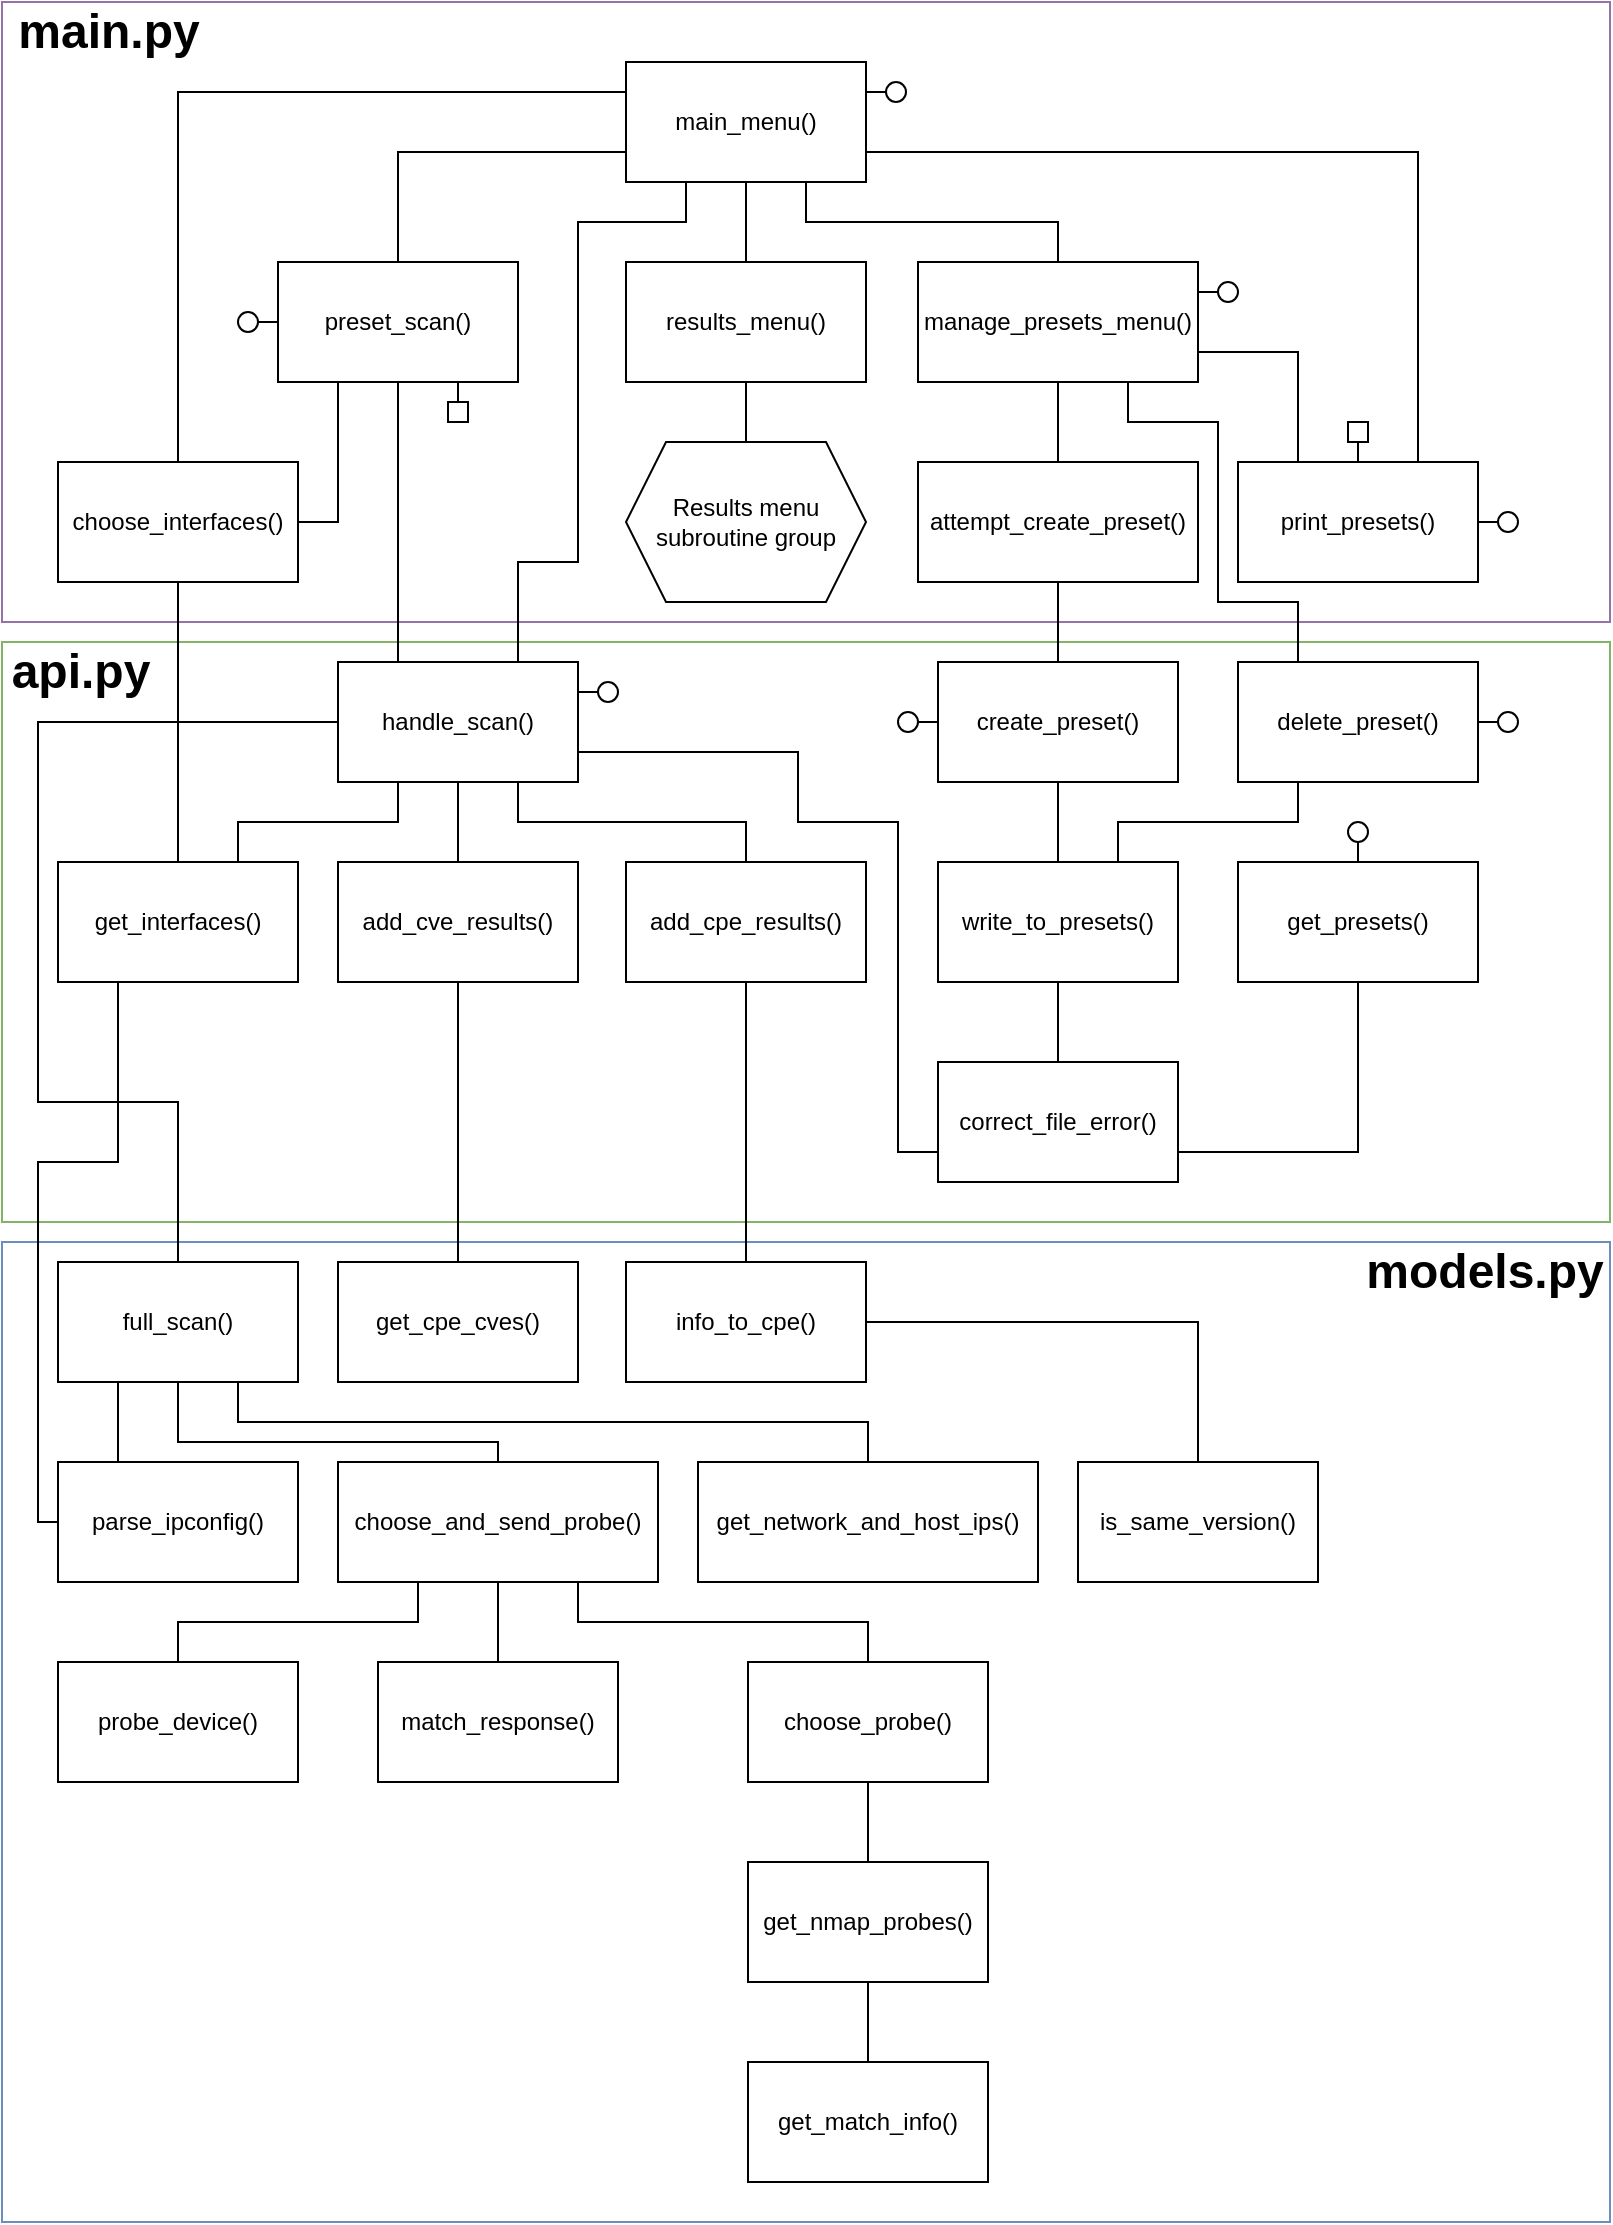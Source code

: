 <mxfile version="23.0.2" type="github">
  <diagram id="prtHgNgQTEPvFCAcTncT" name="Page-1">
    <mxGraphModel dx="954" dy="484" grid="1" gridSize="10" guides="1" tooltips="1" connect="1" arrows="1" fold="1" page="1" pageScale="1" pageWidth="827" pageHeight="1169" background="none" math="0" shadow="0">
      <root>
        <mxCell id="0" />
        <mxCell id="1" parent="0" />
        <mxCell id="BNHHhz5GZTbi07ixVVYn-26" value="" style="rounded=0;whiteSpace=wrap;html=1;fillColor=none;strokeColor=#6c8ebf;" parent="1" vertex="1">
          <mxGeometry x="12" y="630" width="804" height="490" as="geometry" />
        </mxCell>
        <mxCell id="flsEj916UsUJstXm0F3e-42" value="" style="rounded=0;whiteSpace=wrap;html=1;fillColor=none;strokeColor=#82b366;" parent="1" vertex="1">
          <mxGeometry x="12" y="330" width="804" height="290" as="geometry" />
        </mxCell>
        <mxCell id="fg8mFgqlS8MZBrGLz2TC-24" value="" style="rounded=0;whiteSpace=wrap;html=1;fillColor=none;strokeColor=#9673a6;" parent="1" vertex="1">
          <mxGeometry x="12" y="10" width="804" height="310" as="geometry" />
        </mxCell>
        <mxCell id="fg8mFgqlS8MZBrGLz2TC-1" value="main_menu()" style="rounded=0;whiteSpace=wrap;html=1;" parent="1" vertex="1">
          <mxGeometry x="324" y="40" width="120" height="60" as="geometry" />
        </mxCell>
        <mxCell id="fg8mFgqlS8MZBrGLz2TC-2" value="preset_scan()" style="rounded=0;whiteSpace=wrap;html=1;" parent="1" vertex="1">
          <mxGeometry x="150" y="140" width="120" height="60" as="geometry" />
        </mxCell>
        <mxCell id="fg8mFgqlS8MZBrGLz2TC-3" value="results_menu()" style="rounded=0;whiteSpace=wrap;html=1;" parent="1" vertex="1">
          <mxGeometry x="324" y="140" width="120" height="60" as="geometry" />
        </mxCell>
        <mxCell id="fg8mFgqlS8MZBrGLz2TC-4" value="choose_interfaces()" style="rounded=0;whiteSpace=wrap;html=1;" parent="1" vertex="1">
          <mxGeometry x="40" y="240" width="120" height="60" as="geometry" />
        </mxCell>
        <mxCell id="fg8mFgqlS8MZBrGLz2TC-5" value="Results menu subroutine group" style="shape=hexagon;perimeter=hexagonPerimeter2;whiteSpace=wrap;html=1;fixedSize=1;" parent="1" vertex="1">
          <mxGeometry x="324" y="230" width="120" height="80" as="geometry" />
        </mxCell>
        <mxCell id="fg8mFgqlS8MZBrGLz2TC-6" value="" style="endArrow=none;html=1;rounded=0;entryX=0.5;entryY=1;entryDx=0;entryDy=0;exitX=0.5;exitY=0;exitDx=0;exitDy=0;" parent="1" source="fg8mFgqlS8MZBrGLz2TC-5" target="fg8mFgqlS8MZBrGLz2TC-3" edge="1">
          <mxGeometry width="50" height="50" relative="1" as="geometry">
            <mxPoint x="390" y="220" as="sourcePoint" />
            <mxPoint x="440" y="170" as="targetPoint" />
          </mxGeometry>
        </mxCell>
        <mxCell id="fg8mFgqlS8MZBrGLz2TC-8" value="" style="endArrow=none;html=1;rounded=0;exitX=0.5;exitY=0;exitDx=0;exitDy=0;entryX=0;entryY=0.75;entryDx=0;entryDy=0;" parent="1" source="fg8mFgqlS8MZBrGLz2TC-2" target="fg8mFgqlS8MZBrGLz2TC-1" edge="1">
          <mxGeometry width="50" height="50" relative="1" as="geometry">
            <mxPoint x="390" y="220" as="sourcePoint" />
            <mxPoint x="380" y="130" as="targetPoint" />
            <Array as="points">
              <mxPoint x="210" y="120" />
              <mxPoint x="210" y="85" />
            </Array>
          </mxGeometry>
        </mxCell>
        <mxCell id="fg8mFgqlS8MZBrGLz2TC-9" value="" style="endArrow=none;html=1;rounded=0;entryX=0.25;entryY=1;entryDx=0;entryDy=0;exitX=1;exitY=0.5;exitDx=0;exitDy=0;" parent="1" source="fg8mFgqlS8MZBrGLz2TC-4" target="fg8mFgqlS8MZBrGLz2TC-2" edge="1">
          <mxGeometry width="50" height="50" relative="1" as="geometry">
            <mxPoint x="320" y="320" as="sourcePoint" />
            <mxPoint x="370" y="270" as="targetPoint" />
            <Array as="points">
              <mxPoint x="180" y="270" />
            </Array>
          </mxGeometry>
        </mxCell>
        <mxCell id="fg8mFgqlS8MZBrGLz2TC-10" value="" style="endArrow=none;html=1;rounded=0;entryX=0;entryY=0.25;entryDx=0;entryDy=0;exitX=0.5;exitY=0;exitDx=0;exitDy=0;" parent="1" source="fg8mFgqlS8MZBrGLz2TC-4" target="fg8mFgqlS8MZBrGLz2TC-1" edge="1">
          <mxGeometry width="50" height="50" relative="1" as="geometry">
            <mxPoint x="320" y="320" as="sourcePoint" />
            <mxPoint x="370" y="270" as="targetPoint" />
            <Array as="points">
              <mxPoint x="100" y="55" />
            </Array>
          </mxGeometry>
        </mxCell>
        <mxCell id="fg8mFgqlS8MZBrGLz2TC-11" value="print_presets()" style="rounded=0;whiteSpace=wrap;html=1;" parent="1" vertex="1">
          <mxGeometry x="630" y="240" width="120" height="60" as="geometry" />
        </mxCell>
        <mxCell id="fg8mFgqlS8MZBrGLz2TC-12" value="" style="endArrow=none;html=1;rounded=0;entryX=1;entryY=0.75;entryDx=0;entryDy=0;exitX=0.75;exitY=0;exitDx=0;exitDy=0;" parent="1" source="fg8mFgqlS8MZBrGLz2TC-11" target="fg8mFgqlS8MZBrGLz2TC-1" edge="1">
          <mxGeometry width="50" height="50" relative="1" as="geometry">
            <mxPoint x="360" y="280" as="sourcePoint" />
            <mxPoint x="410" y="230" as="targetPoint" />
            <Array as="points">
              <mxPoint x="720" y="85" />
            </Array>
          </mxGeometry>
        </mxCell>
        <mxCell id="fg8mFgqlS8MZBrGLz2TC-13" value="manage_presets_menu()" style="rounded=0;whiteSpace=wrap;html=1;" parent="1" vertex="1">
          <mxGeometry x="470" y="140" width="140" height="60" as="geometry" />
        </mxCell>
        <mxCell id="fg8mFgqlS8MZBrGLz2TC-14" value="" style="endArrow=none;html=1;rounded=0;entryX=0.5;entryY=1;entryDx=0;entryDy=0;exitX=0.5;exitY=0;exitDx=0;exitDy=0;" parent="1" source="fg8mFgqlS8MZBrGLz2TC-3" target="fg8mFgqlS8MZBrGLz2TC-1" edge="1">
          <mxGeometry width="50" height="50" relative="1" as="geometry">
            <mxPoint x="360" y="280" as="sourcePoint" />
            <mxPoint x="410" y="230" as="targetPoint" />
          </mxGeometry>
        </mxCell>
        <mxCell id="fg8mFgqlS8MZBrGLz2TC-16" value="" style="endArrow=none;html=1;rounded=0;entryX=0.75;entryY=1;entryDx=0;entryDy=0;exitX=0.5;exitY=0;exitDx=0;exitDy=0;" parent="1" source="fg8mFgqlS8MZBrGLz2TC-13" target="fg8mFgqlS8MZBrGLz2TC-1" edge="1">
          <mxGeometry width="50" height="50" relative="1" as="geometry">
            <mxPoint x="350" y="240" as="sourcePoint" />
            <mxPoint x="400" y="190" as="targetPoint" />
            <Array as="points">
              <mxPoint x="540" y="120" />
              <mxPoint x="414" y="120" />
            </Array>
          </mxGeometry>
        </mxCell>
        <mxCell id="fg8mFgqlS8MZBrGLz2TC-21" value="attempt_create_preset()" style="rounded=0;whiteSpace=wrap;html=1;" parent="1" vertex="1">
          <mxGeometry x="470" y="240" width="140" height="60" as="geometry" />
        </mxCell>
        <mxCell id="fg8mFgqlS8MZBrGLz2TC-22" value="" style="endArrow=none;html=1;rounded=0;entryX=1;entryY=0.75;entryDx=0;entryDy=0;exitX=0.25;exitY=0;exitDx=0;exitDy=0;" parent="1" source="fg8mFgqlS8MZBrGLz2TC-11" target="fg8mFgqlS8MZBrGLz2TC-13" edge="1">
          <mxGeometry width="50" height="50" relative="1" as="geometry">
            <mxPoint x="360" y="280" as="sourcePoint" />
            <mxPoint x="410" y="230" as="targetPoint" />
            <Array as="points">
              <mxPoint x="660" y="185" />
            </Array>
          </mxGeometry>
        </mxCell>
        <mxCell id="fg8mFgqlS8MZBrGLz2TC-23" value="" style="endArrow=none;html=1;rounded=0;entryX=0.5;entryY=1;entryDx=0;entryDy=0;exitX=0.5;exitY=0;exitDx=0;exitDy=0;" parent="1" source="fg8mFgqlS8MZBrGLz2TC-21" target="fg8mFgqlS8MZBrGLz2TC-13" edge="1">
          <mxGeometry width="50" height="50" relative="1" as="geometry">
            <mxPoint x="360" y="280" as="sourcePoint" />
            <mxPoint x="410" y="230" as="targetPoint" />
          </mxGeometry>
        </mxCell>
        <mxCell id="fg8mFgqlS8MZBrGLz2TC-25" value="main.py" style="text;strokeColor=none;fillColor=none;html=1;fontSize=24;fontStyle=1;verticalAlign=middle;align=center;" parent="1" vertex="1">
          <mxGeometry x="12" y="10" width="106" height="30" as="geometry" />
        </mxCell>
        <mxCell id="fg8mFgqlS8MZBrGLz2TC-26" value="get_interfaces()" style="rounded=0;whiteSpace=wrap;html=1;" parent="1" vertex="1">
          <mxGeometry x="40" y="440" width="120" height="60" as="geometry" />
        </mxCell>
        <mxCell id="fg8mFgqlS8MZBrGLz2TC-28" value="handle_scan()" style="rounded=0;whiteSpace=wrap;html=1;" parent="1" vertex="1">
          <mxGeometry x="180" y="340" width="120" height="60" as="geometry" />
        </mxCell>
        <mxCell id="fg8mFgqlS8MZBrGLz2TC-29" value="" style="endArrow=none;html=1;rounded=0;entryX=0.5;entryY=1;entryDx=0;entryDy=0;exitX=0.25;exitY=0;exitDx=0;exitDy=0;" parent="1" source="fg8mFgqlS8MZBrGLz2TC-28" target="fg8mFgqlS8MZBrGLz2TC-2" edge="1">
          <mxGeometry width="50" height="50" relative="1" as="geometry">
            <mxPoint x="390" y="280" as="sourcePoint" />
            <mxPoint x="440" y="230" as="targetPoint" />
          </mxGeometry>
        </mxCell>
        <mxCell id="fg8mFgqlS8MZBrGLz2TC-31" value="" style="endArrow=none;html=1;rounded=0;exitX=0.75;exitY=0;exitDx=0;exitDy=0;entryX=0.25;entryY=1;entryDx=0;entryDy=0;" parent="1" source="fg8mFgqlS8MZBrGLz2TC-26" target="fg8mFgqlS8MZBrGLz2TC-28" edge="1">
          <mxGeometry width="50" height="50" relative="1" as="geometry">
            <mxPoint x="100" y="420" as="sourcePoint" />
            <mxPoint x="150" y="370" as="targetPoint" />
            <Array as="points">
              <mxPoint x="130" y="420" />
              <mxPoint x="210" y="420" />
            </Array>
          </mxGeometry>
        </mxCell>
        <mxCell id="fg8mFgqlS8MZBrGLz2TC-32" value="" style="endArrow=none;html=1;rounded=0;entryX=0.5;entryY=1;entryDx=0;entryDy=0;exitX=0.5;exitY=0;exitDx=0;exitDy=0;" parent="1" source="fg8mFgqlS8MZBrGLz2TC-26" target="fg8mFgqlS8MZBrGLz2TC-4" edge="1">
          <mxGeometry width="50" height="50" relative="1" as="geometry">
            <mxPoint x="140" y="390" as="sourcePoint" />
            <mxPoint x="190" y="340" as="targetPoint" />
          </mxGeometry>
        </mxCell>
        <mxCell id="fg8mFgqlS8MZBrGLz2TC-34" value="create_preset()" style="rounded=0;whiteSpace=wrap;html=1;" parent="1" vertex="1">
          <mxGeometry x="480" y="340" width="120" height="60" as="geometry" />
        </mxCell>
        <mxCell id="fg8mFgqlS8MZBrGLz2TC-35" value="" style="endArrow=none;html=1;rounded=0;entryX=0.5;entryY=1;entryDx=0;entryDy=0;exitX=0.5;exitY=0;exitDx=0;exitDy=0;" parent="1" source="fg8mFgqlS8MZBrGLz2TC-34" target="fg8mFgqlS8MZBrGLz2TC-21" edge="1">
          <mxGeometry width="50" height="50" relative="1" as="geometry">
            <mxPoint x="390" y="390" as="sourcePoint" />
            <mxPoint x="440" y="340" as="targetPoint" />
          </mxGeometry>
        </mxCell>
        <mxCell id="fg8mFgqlS8MZBrGLz2TC-37" value="delete_preset()" style="rounded=0;whiteSpace=wrap;html=1;" parent="1" vertex="1">
          <mxGeometry x="630" y="340" width="120" height="60" as="geometry" />
        </mxCell>
        <mxCell id="fg8mFgqlS8MZBrGLz2TC-39" value="get_presets()" style="rounded=0;whiteSpace=wrap;html=1;" parent="1" vertex="1">
          <mxGeometry x="630" y="440" width="120" height="60" as="geometry" />
        </mxCell>
        <mxCell id="flsEj916UsUJstXm0F3e-14" value="" style="ellipse;whiteSpace=wrap;html=1;aspect=fixed;" parent="1" vertex="1">
          <mxGeometry x="760" y="365" width="10" height="10" as="geometry" />
        </mxCell>
        <mxCell id="flsEj916UsUJstXm0F3e-15" value="" style="endArrow=none;html=1;rounded=0;entryX=1;entryY=0.5;entryDx=0;entryDy=0;exitX=0;exitY=0.5;exitDx=0;exitDy=0;" parent="1" source="flsEj916UsUJstXm0F3e-14" target="fg8mFgqlS8MZBrGLz2TC-37" edge="1">
          <mxGeometry width="50" height="50" relative="1" as="geometry">
            <mxPoint x="730" y="420" as="sourcePoint" />
            <mxPoint x="750" y="370" as="targetPoint" />
          </mxGeometry>
        </mxCell>
        <mxCell id="flsEj916UsUJstXm0F3e-18" value="" style="ellipse;whiteSpace=wrap;html=1;aspect=fixed;" parent="1" vertex="1">
          <mxGeometry x="620" y="150" width="10" height="10" as="geometry" />
        </mxCell>
        <mxCell id="flsEj916UsUJstXm0F3e-19" value="" style="endArrow=none;html=1;rounded=0;entryX=1;entryY=0.25;entryDx=0;entryDy=0;exitX=0;exitY=0.5;exitDx=0;exitDy=0;" parent="1" source="flsEj916UsUJstXm0F3e-18" target="fg8mFgqlS8MZBrGLz2TC-13" edge="1">
          <mxGeometry width="50" height="50" relative="1" as="geometry">
            <mxPoint x="590" y="215" as="sourcePoint" />
            <mxPoint x="610" y="165" as="targetPoint" />
          </mxGeometry>
        </mxCell>
        <mxCell id="flsEj916UsUJstXm0F3e-20" value="" style="ellipse;whiteSpace=wrap;html=1;aspect=fixed;" parent="1" vertex="1">
          <mxGeometry x="454" y="50" width="10" height="10" as="geometry" />
        </mxCell>
        <mxCell id="flsEj916UsUJstXm0F3e-21" value="" style="endArrow=none;html=1;rounded=0;entryX=1;entryY=0.25;entryDx=0;entryDy=0;exitX=0;exitY=0.5;exitDx=0;exitDy=0;" parent="1" source="flsEj916UsUJstXm0F3e-20" target="fg8mFgqlS8MZBrGLz2TC-1" edge="1">
          <mxGeometry width="50" height="50" relative="1" as="geometry">
            <mxPoint x="424" y="105" as="sourcePoint" />
            <mxPoint x="444" y="55" as="targetPoint" />
          </mxGeometry>
        </mxCell>
        <mxCell id="flsEj916UsUJstXm0F3e-22" value="add_cve_results()" style="rounded=0;whiteSpace=wrap;html=1;" parent="1" vertex="1">
          <mxGeometry x="180" y="440" width="120" height="60" as="geometry" />
        </mxCell>
        <mxCell id="flsEj916UsUJstXm0F3e-23" value="" style="endArrow=none;html=1;rounded=0;entryX=0.5;entryY=1;entryDx=0;entryDy=0;exitX=0.5;exitY=0;exitDx=0;exitDy=0;" parent="1" source="flsEj916UsUJstXm0F3e-22" target="fg8mFgqlS8MZBrGLz2TC-28" edge="1">
          <mxGeometry width="50" height="50" relative="1" as="geometry">
            <mxPoint x="210" y="440" as="sourcePoint" />
            <mxPoint x="260" y="390" as="targetPoint" />
          </mxGeometry>
        </mxCell>
        <mxCell id="flsEj916UsUJstXm0F3e-24" value="add_cpe_results()" style="rounded=0;whiteSpace=wrap;html=1;" parent="1" vertex="1">
          <mxGeometry x="324" y="440" width="120" height="60" as="geometry" />
        </mxCell>
        <mxCell id="flsEj916UsUJstXm0F3e-25" value="" style="endArrow=none;html=1;rounded=0;entryX=0.75;entryY=1;entryDx=0;entryDy=0;exitX=0.5;exitY=0;exitDx=0;exitDy=0;" parent="1" source="flsEj916UsUJstXm0F3e-24" target="fg8mFgqlS8MZBrGLz2TC-28" edge="1">
          <mxGeometry width="50" height="50" relative="1" as="geometry">
            <mxPoint x="190" y="440" as="sourcePoint" />
            <mxPoint x="240" y="390" as="targetPoint" />
            <Array as="points">
              <mxPoint x="384" y="420" />
              <mxPoint x="270" y="420" />
            </Array>
          </mxGeometry>
        </mxCell>
        <mxCell id="flsEj916UsUJstXm0F3e-28" value="" style="endArrow=none;html=1;rounded=0;entryX=0.75;entryY=1;entryDx=0;entryDy=0;exitX=0.25;exitY=0;exitDx=0;exitDy=0;" parent="1" source="fg8mFgqlS8MZBrGLz2TC-37" target="fg8mFgqlS8MZBrGLz2TC-13" edge="1">
          <mxGeometry width="50" height="50" relative="1" as="geometry">
            <mxPoint x="340" y="390" as="sourcePoint" />
            <mxPoint x="390" y="340" as="targetPoint" />
            <Array as="points">
              <mxPoint x="660" y="310" />
              <mxPoint x="620" y="310" />
              <mxPoint x="620" y="220" />
              <mxPoint x="575" y="220" />
            </Array>
          </mxGeometry>
        </mxCell>
        <mxCell id="flsEj916UsUJstXm0F3e-29" value="correct_file_error()" style="rounded=0;whiteSpace=wrap;html=1;" parent="1" vertex="1">
          <mxGeometry x="480" y="540" width="120" height="60" as="geometry" />
        </mxCell>
        <mxCell id="flsEj916UsUJstXm0F3e-33" value="" style="ellipse;whiteSpace=wrap;html=1;aspect=fixed;" parent="1" vertex="1">
          <mxGeometry x="460" y="365" width="10" height="10" as="geometry" />
        </mxCell>
        <mxCell id="flsEj916UsUJstXm0F3e-34" value="" style="endArrow=none;html=1;rounded=0;exitX=0;exitY=0.5;exitDx=0;exitDy=0;entryX=1;entryY=0.5;entryDx=0;entryDy=0;" parent="1" source="fg8mFgqlS8MZBrGLz2TC-34" target="flsEj916UsUJstXm0F3e-33" edge="1">
          <mxGeometry width="50" height="50" relative="1" as="geometry">
            <mxPoint x="480" y="370" as="sourcePoint" />
            <mxPoint x="431" y="295" as="targetPoint" />
          </mxGeometry>
        </mxCell>
        <mxCell id="flsEj916UsUJstXm0F3e-36" value="" style="ellipse;whiteSpace=wrap;html=1;aspect=fixed;" parent="1" vertex="1">
          <mxGeometry x="685" y="420" width="10" height="10" as="geometry" />
        </mxCell>
        <mxCell id="flsEj916UsUJstXm0F3e-39" value="" style="endArrow=none;html=1;rounded=0;entryX=0.5;entryY=1;entryDx=0;entryDy=0;exitX=0.5;exitY=0;exitDx=0;exitDy=0;" parent="1" source="fg8mFgqlS8MZBrGLz2TC-39" target="flsEj916UsUJstXm0F3e-36" edge="1">
          <mxGeometry width="50" height="50" relative="1" as="geometry">
            <mxPoint x="550" y="460" as="sourcePoint" />
            <mxPoint x="600" y="410" as="targetPoint" />
          </mxGeometry>
        </mxCell>
        <mxCell id="flsEj916UsUJstXm0F3e-41" value="" style="endArrow=none;html=1;rounded=0;entryX=0.5;entryY=1;entryDx=0;entryDy=0;exitX=1;exitY=0.75;exitDx=0;exitDy=0;" parent="1" source="flsEj916UsUJstXm0F3e-29" target="fg8mFgqlS8MZBrGLz2TC-39" edge="1">
          <mxGeometry width="50" height="50" relative="1" as="geometry">
            <mxPoint x="410" y="460" as="sourcePoint" />
            <mxPoint x="460" y="410" as="targetPoint" />
            <Array as="points">
              <mxPoint x="690" y="585" />
            </Array>
          </mxGeometry>
        </mxCell>
        <mxCell id="flsEj916UsUJstXm0F3e-43" value="&lt;div&gt;api.py&lt;/div&gt;" style="text;strokeColor=none;fillColor=none;html=1;fontSize=24;fontStyle=1;verticalAlign=middle;align=center;" parent="1" vertex="1">
          <mxGeometry x="12" y="330" width="78" height="30" as="geometry" />
        </mxCell>
        <mxCell id="flsEj916UsUJstXm0F3e-44" value="" style="ellipse;whiteSpace=wrap;html=1;aspect=fixed;" parent="1" vertex="1">
          <mxGeometry x="310" y="350" width="10" height="10" as="geometry" />
        </mxCell>
        <mxCell id="flsEj916UsUJstXm0F3e-45" value="" style="endArrow=none;html=1;rounded=0;entryX=1;entryY=0.25;entryDx=0;entryDy=0;exitX=0;exitY=0.5;exitDx=0;exitDy=0;" parent="1" source="flsEj916UsUJstXm0F3e-44" target="fg8mFgqlS8MZBrGLz2TC-28" edge="1">
          <mxGeometry width="50" height="50" relative="1" as="geometry">
            <mxPoint x="280" y="405" as="sourcePoint" />
            <mxPoint x="300" y="355" as="targetPoint" />
          </mxGeometry>
        </mxCell>
        <mxCell id="BNHHhz5GZTbi07ixVVYn-1" value="&lt;div&gt;full_scan()&lt;/div&gt;" style="rounded=0;whiteSpace=wrap;html=1;" parent="1" vertex="1">
          <mxGeometry x="40" y="640" width="120" height="60" as="geometry" />
        </mxCell>
        <mxCell id="BNHHhz5GZTbi07ixVVYn-2" value="" style="endArrow=none;html=1;rounded=0;exitX=0.5;exitY=0;exitDx=0;exitDy=0;entryX=0;entryY=0.5;entryDx=0;entryDy=0;" parent="1" source="BNHHhz5GZTbi07ixVVYn-1" target="fg8mFgqlS8MZBrGLz2TC-28" edge="1">
          <mxGeometry width="50" height="50" relative="1" as="geometry">
            <mxPoint x="390" y="550" as="sourcePoint" />
            <mxPoint x="440" y="500" as="targetPoint" />
            <Array as="points">
              <mxPoint x="100" y="560" />
              <mxPoint x="30" y="560" />
              <mxPoint x="30" y="370" />
            </Array>
          </mxGeometry>
        </mxCell>
        <mxCell id="BNHHhz5GZTbi07ixVVYn-4" value="choose_and_send_probe()" style="rounded=0;whiteSpace=wrap;html=1;" parent="1" vertex="1">
          <mxGeometry x="180" y="740" width="160" height="60" as="geometry" />
        </mxCell>
        <mxCell id="BNHHhz5GZTbi07ixVVYn-6" value="" style="edgeStyle=orthogonalEdgeStyle;rounded=0;orthogonalLoop=1;jettySize=auto;html=1;strokeColor=default;endArrow=none;endFill=0;entryX=0.25;entryY=1;entryDx=0;entryDy=0;exitX=0.25;exitY=0;exitDx=0;exitDy=0;" parent="1" source="BNHHhz5GZTbi07ixVVYn-5" target="BNHHhz5GZTbi07ixVVYn-1" edge="1">
          <mxGeometry relative="1" as="geometry" />
        </mxCell>
        <mxCell id="BNHHhz5GZTbi07ixVVYn-5" value="&lt;div&gt;parse_ipconfig()&lt;/div&gt;" style="rounded=0;whiteSpace=wrap;html=1;" parent="1" vertex="1">
          <mxGeometry x="40" y="740" width="120" height="60" as="geometry" />
        </mxCell>
        <mxCell id="BNHHhz5GZTbi07ixVVYn-7" value="" style="endArrow=none;html=1;rounded=0;entryX=0.5;entryY=1;entryDx=0;entryDy=0;exitX=0.5;exitY=0;exitDx=0;exitDy=0;" parent="1" source="BNHHhz5GZTbi07ixVVYn-4" target="BNHHhz5GZTbi07ixVVYn-1" edge="1">
          <mxGeometry width="50" height="50" relative="1" as="geometry">
            <mxPoint x="330" y="680" as="sourcePoint" />
            <mxPoint x="380" y="630" as="targetPoint" />
            <Array as="points">
              <mxPoint x="260" y="730" />
              <mxPoint x="100" y="730" />
            </Array>
          </mxGeometry>
        </mxCell>
        <mxCell id="BNHHhz5GZTbi07ixVVYn-9" value="" style="edgeStyle=orthogonalEdgeStyle;rounded=0;orthogonalLoop=1;jettySize=auto;html=1;endArrow=none;endFill=0;" parent="1" source="BNHHhz5GZTbi07ixVVYn-8" target="BNHHhz5GZTbi07ixVVYn-4" edge="1">
          <mxGeometry relative="1" as="geometry" />
        </mxCell>
        <mxCell id="BNHHhz5GZTbi07ixVVYn-8" value="match_response()" style="rounded=0;whiteSpace=wrap;html=1;" parent="1" vertex="1">
          <mxGeometry x="200" y="840" width="120" height="60" as="geometry" />
        </mxCell>
        <mxCell id="BNHHhz5GZTbi07ixVVYn-10" value="choose_probe()" style="rounded=0;whiteSpace=wrap;html=1;" parent="1" vertex="1">
          <mxGeometry x="385" y="840" width="120" height="60" as="geometry" />
        </mxCell>
        <mxCell id="BNHHhz5GZTbi07ixVVYn-11" value="" style="endArrow=none;html=1;rounded=0;entryX=0.75;entryY=1;entryDx=0;entryDy=0;exitX=0.5;exitY=0;exitDx=0;exitDy=0;" parent="1" source="BNHHhz5GZTbi07ixVVYn-10" target="BNHHhz5GZTbi07ixVVYn-4" edge="1">
          <mxGeometry width="50" height="50" relative="1" as="geometry">
            <mxPoint x="310" y="860" as="sourcePoint" />
            <mxPoint x="360" y="810" as="targetPoint" />
            <Array as="points">
              <mxPoint x="445" y="820" />
              <mxPoint x="300" y="820" />
            </Array>
          </mxGeometry>
        </mxCell>
        <mxCell id="BNHHhz5GZTbi07ixVVYn-13" value="" style="edgeStyle=orthogonalEdgeStyle;rounded=0;orthogonalLoop=1;jettySize=auto;html=1;endArrow=none;endFill=0;" parent="1" source="BNHHhz5GZTbi07ixVVYn-12" target="BNHHhz5GZTbi07ixVVYn-10" edge="1">
          <mxGeometry relative="1" as="geometry" />
        </mxCell>
        <mxCell id="BNHHhz5GZTbi07ixVVYn-12" value="get_nmap_probes()" style="rounded=0;whiteSpace=wrap;html=1;" parent="1" vertex="1">
          <mxGeometry x="385" y="940" width="120" height="60" as="geometry" />
        </mxCell>
        <mxCell id="BNHHhz5GZTbi07ixVVYn-14" value="get_match_info()" style="rounded=0;whiteSpace=wrap;html=1;" parent="1" vertex="1">
          <mxGeometry x="385" y="1040" width="120" height="60" as="geometry" />
        </mxCell>
        <mxCell id="BNHHhz5GZTbi07ixVVYn-15" value="" style="endArrow=none;html=1;rounded=0;exitX=0.5;exitY=0;exitDx=0;exitDy=0;entryX=0.5;entryY=1;entryDx=0;entryDy=0;" parent="1" source="BNHHhz5GZTbi07ixVVYn-14" target="BNHHhz5GZTbi07ixVVYn-12" edge="1">
          <mxGeometry width="50" height="50" relative="1" as="geometry">
            <mxPoint x="370" y="1020" as="sourcePoint" />
            <mxPoint x="420" y="970" as="targetPoint" />
          </mxGeometry>
        </mxCell>
        <mxCell id="BNHHhz5GZTbi07ixVVYn-17" value="info_to_cpe()" style="rounded=0;whiteSpace=wrap;html=1;" parent="1" vertex="1">
          <mxGeometry x="324" y="640" width="120" height="60" as="geometry" />
        </mxCell>
        <mxCell id="BNHHhz5GZTbi07ixVVYn-18" value="" style="endArrow=none;html=1;rounded=0;entryX=0.5;entryY=1;entryDx=0;entryDy=0;exitX=0.5;exitY=0;exitDx=0;exitDy=0;" parent="1" source="BNHHhz5GZTbi07ixVVYn-24" target="flsEj916UsUJstXm0F3e-22" edge="1">
          <mxGeometry width="50" height="50" relative="1" as="geometry">
            <mxPoint x="240" y="640" as="sourcePoint" />
            <mxPoint x="380" y="640" as="targetPoint" />
          </mxGeometry>
        </mxCell>
        <mxCell id="BNHHhz5GZTbi07ixVVYn-19" value="" style="endArrow=none;html=1;rounded=0;entryX=0.5;entryY=1;entryDx=0;entryDy=0;exitX=0.5;exitY=0;exitDx=0;exitDy=0;" parent="1" source="BNHHhz5GZTbi07ixVVYn-17" target="flsEj916UsUJstXm0F3e-24" edge="1">
          <mxGeometry width="50" height="50" relative="1" as="geometry">
            <mxPoint x="330" y="690" as="sourcePoint" />
            <mxPoint x="380" y="640" as="targetPoint" />
          </mxGeometry>
        </mxCell>
        <mxCell id="BNHHhz5GZTbi07ixVVYn-20" value="&lt;div&gt;get_network_and_host_ips()&lt;/div&gt;" style="rounded=0;whiteSpace=wrap;html=1;" parent="1" vertex="1">
          <mxGeometry x="360" y="740" width="170" height="60" as="geometry" />
        </mxCell>
        <mxCell id="BNHHhz5GZTbi07ixVVYn-21" value="" style="endArrow=none;html=1;rounded=0;entryX=0.75;entryY=1;entryDx=0;entryDy=0;exitX=0.5;exitY=0;exitDx=0;exitDy=0;" parent="1" source="BNHHhz5GZTbi07ixVVYn-20" target="BNHHhz5GZTbi07ixVVYn-1" edge="1">
          <mxGeometry width="50" height="50" relative="1" as="geometry">
            <mxPoint x="310" y="840" as="sourcePoint" />
            <mxPoint x="360" y="790" as="targetPoint" />
            <Array as="points">
              <mxPoint x="445" y="720" />
              <mxPoint x="130" y="720" />
            </Array>
          </mxGeometry>
        </mxCell>
        <mxCell id="BNHHhz5GZTbi07ixVVYn-22" value="" style="endArrow=none;html=1;rounded=0;entryX=0.25;entryY=1;entryDx=0;entryDy=0;exitX=0;exitY=0.5;exitDx=0;exitDy=0;" parent="1" source="BNHHhz5GZTbi07ixVVYn-5" target="fg8mFgqlS8MZBrGLz2TC-26" edge="1">
          <mxGeometry width="50" height="50" relative="1" as="geometry">
            <mxPoint x="340" y="680" as="sourcePoint" />
            <mxPoint x="390" y="630" as="targetPoint" />
            <Array as="points">
              <mxPoint x="30" y="770" />
              <mxPoint x="30" y="590" />
              <mxPoint x="70" y="590" />
            </Array>
          </mxGeometry>
        </mxCell>
        <mxCell id="BNHHhz5GZTbi07ixVVYn-23" value="is_same_version()" style="rounded=0;whiteSpace=wrap;html=1;" parent="1" vertex="1">
          <mxGeometry x="550" y="740" width="120" height="60" as="geometry" />
        </mxCell>
        <mxCell id="BNHHhz5GZTbi07ixVVYn-24" value="get_cpe_cves()" style="rounded=0;whiteSpace=wrap;html=1;" parent="1" vertex="1">
          <mxGeometry x="180" y="640" width="120" height="60" as="geometry" />
        </mxCell>
        <mxCell id="BNHHhz5GZTbi07ixVVYn-25" value="" style="endArrow=none;html=1;rounded=0;exitX=1;exitY=0.5;exitDx=0;exitDy=0;entryX=0.5;entryY=0;entryDx=0;entryDy=0;" parent="1" source="BNHHhz5GZTbi07ixVVYn-17" target="BNHHhz5GZTbi07ixVVYn-23" edge="1">
          <mxGeometry width="50" height="50" relative="1" as="geometry">
            <mxPoint x="450" y="600" as="sourcePoint" />
            <mxPoint x="500" y="550" as="targetPoint" />
            <Array as="points">
              <mxPoint x="610" y="670" />
            </Array>
          </mxGeometry>
        </mxCell>
        <mxCell id="BNHHhz5GZTbi07ixVVYn-27" value="models.py" style="text;strokeColor=none;fillColor=none;html=1;fontSize=24;fontStyle=1;verticalAlign=middle;align=center;" parent="1" vertex="1">
          <mxGeometry x="690" y="630" width="126" height="30" as="geometry" />
        </mxCell>
        <mxCell id="BNHHhz5GZTbi07ixVVYn-28" value="" style="ellipse;whiteSpace=wrap;html=1;aspect=fixed;" parent="1" vertex="1">
          <mxGeometry x="760" y="265" width="10" height="10" as="geometry" />
        </mxCell>
        <mxCell id="BNHHhz5GZTbi07ixVVYn-29" value="" style="endArrow=none;html=1;rounded=0;entryX=1;entryY=0.5;entryDx=0;entryDy=0;exitX=0;exitY=0.5;exitDx=0;exitDy=0;" parent="1" source="BNHHhz5GZTbi07ixVVYn-28" target="fg8mFgqlS8MZBrGLz2TC-11" edge="1">
          <mxGeometry width="50" height="50" relative="1" as="geometry">
            <mxPoint x="730" y="320" as="sourcePoint" />
            <mxPoint x="750" y="270" as="targetPoint" />
          </mxGeometry>
        </mxCell>
        <mxCell id="5-Tx1VhLo7BJH4hStsRz-1" value="" style="ellipse;whiteSpace=wrap;html=1;aspect=fixed;" parent="1" vertex="1">
          <mxGeometry x="130" y="165" width="10" height="10" as="geometry" />
        </mxCell>
        <mxCell id="5-Tx1VhLo7BJH4hStsRz-3" value="" style="endArrow=none;html=1;rounded=0;entryX=1;entryY=0.5;entryDx=0;entryDy=0;exitX=0;exitY=0.5;exitDx=0;exitDy=0;" parent="1" source="fg8mFgqlS8MZBrGLz2TC-2" target="5-Tx1VhLo7BJH4hStsRz-1" edge="1">
          <mxGeometry width="50" height="50" relative="1" as="geometry">
            <mxPoint x="190" y="230" as="sourcePoint" />
            <mxPoint x="240" y="180" as="targetPoint" />
          </mxGeometry>
        </mxCell>
        <mxCell id="5-Tx1VhLo7BJH4hStsRz-4" value="" style="endArrow=none;html=1;rounded=0;entryX=0.25;entryY=1;entryDx=0;entryDy=0;exitX=0.75;exitY=0;exitDx=0;exitDy=0;" parent="1" source="fg8mFgqlS8MZBrGLz2TC-28" target="fg8mFgqlS8MZBrGLz2TC-1" edge="1">
          <mxGeometry width="50" height="50" relative="1" as="geometry">
            <mxPoint x="130" y="190" as="sourcePoint" />
            <mxPoint x="180" y="140" as="targetPoint" />
            <Array as="points">
              <mxPoint x="270" y="290" />
              <mxPoint x="300" y="290" />
              <mxPoint x="300" y="120" />
              <mxPoint x="354" y="120" />
            </Array>
          </mxGeometry>
        </mxCell>
        <mxCell id="5-Tx1VhLo7BJH4hStsRz-5" value="" style="whiteSpace=wrap;html=1;aspect=fixed;" parent="1" vertex="1">
          <mxGeometry x="685" y="220" width="10" height="10" as="geometry" />
        </mxCell>
        <mxCell id="5-Tx1VhLo7BJH4hStsRz-6" value="" style="endArrow=none;html=1;rounded=0;entryX=0.5;entryY=1;entryDx=0;entryDy=0;exitX=0.5;exitY=0;exitDx=0;exitDy=0;" parent="1" source="fg8mFgqlS8MZBrGLz2TC-11" target="5-Tx1VhLo7BJH4hStsRz-5" edge="1">
          <mxGeometry width="50" height="50" relative="1" as="geometry">
            <mxPoint x="550" y="310" as="sourcePoint" />
            <mxPoint x="600" y="260" as="targetPoint" />
          </mxGeometry>
        </mxCell>
        <mxCell id="5-Tx1VhLo7BJH4hStsRz-8" value="" style="whiteSpace=wrap;html=1;aspect=fixed;" parent="1" vertex="1">
          <mxGeometry x="235" y="210" width="10" height="10" as="geometry" />
        </mxCell>
        <mxCell id="5-Tx1VhLo7BJH4hStsRz-9" value="" style="endArrow=none;html=1;rounded=0;exitX=0.5;exitY=0;exitDx=0;exitDy=0;entryX=0.75;entryY=1;entryDx=0;entryDy=0;" parent="1" source="5-Tx1VhLo7BJH4hStsRz-8" target="fg8mFgqlS8MZBrGLz2TC-2" edge="1">
          <mxGeometry width="50" height="50" relative="1" as="geometry">
            <mxPoint x="300" y="300" as="sourcePoint" />
            <mxPoint x="350" y="250" as="targetPoint" />
          </mxGeometry>
        </mxCell>
        <mxCell id="5-Tx1VhLo7BJH4hStsRz-10" value="" style="endArrow=none;html=1;rounded=0;exitX=0;exitY=0.75;exitDx=0;exitDy=0;entryX=1;entryY=0.75;entryDx=0;entryDy=0;" parent="1" source="flsEj916UsUJstXm0F3e-29" target="fg8mFgqlS8MZBrGLz2TC-28" edge="1">
          <mxGeometry width="50" height="50" relative="1" as="geometry">
            <mxPoint x="340" y="500" as="sourcePoint" />
            <mxPoint x="390" y="450" as="targetPoint" />
            <Array as="points">
              <mxPoint x="460" y="585" />
              <mxPoint x="460" y="420" />
              <mxPoint x="410" y="420" />
              <mxPoint x="410" y="385" />
            </Array>
          </mxGeometry>
        </mxCell>
        <mxCell id="hbBWC2cKHrLHLBAPnM5v-1" value="probe_device()" style="rounded=0;whiteSpace=wrap;html=1;" parent="1" vertex="1">
          <mxGeometry x="40" y="840" width="120" height="60" as="geometry" />
        </mxCell>
        <mxCell id="hbBWC2cKHrLHLBAPnM5v-2" value="" style="endArrow=none;html=1;rounded=0;exitX=0.25;exitY=1;exitDx=0;exitDy=0;entryX=0.5;entryY=0;entryDx=0;entryDy=0;" parent="1" source="BNHHhz5GZTbi07ixVVYn-4" target="hbBWC2cKHrLHLBAPnM5v-1" edge="1">
          <mxGeometry width="50" height="50" relative="1" as="geometry">
            <mxPoint x="390" y="880" as="sourcePoint" />
            <mxPoint x="440" y="830" as="targetPoint" />
            <Array as="points">
              <mxPoint x="220" y="820" />
              <mxPoint x="100" y="820" />
            </Array>
          </mxGeometry>
        </mxCell>
        <mxCell id="5uUWo1YpcPG25AOO8PSS-1" value="write_to_presets()" style="rounded=0;whiteSpace=wrap;html=1;" vertex="1" parent="1">
          <mxGeometry x="480" y="440" width="120" height="60" as="geometry" />
        </mxCell>
        <mxCell id="5uUWo1YpcPG25AOO8PSS-2" value="" style="endArrow=none;html=1;rounded=0;entryX=0.5;entryY=1;entryDx=0;entryDy=0;exitX=0.5;exitY=0;exitDx=0;exitDy=0;" edge="1" parent="1" source="5uUWo1YpcPG25AOO8PSS-1" target="fg8mFgqlS8MZBrGLz2TC-34">
          <mxGeometry width="50" height="50" relative="1" as="geometry">
            <mxPoint x="490" y="510" as="sourcePoint" />
            <mxPoint x="540" y="460" as="targetPoint" />
          </mxGeometry>
        </mxCell>
        <mxCell id="5uUWo1YpcPG25AOO8PSS-3" value="" style="endArrow=none;html=1;rounded=0;exitX=0.5;exitY=0;exitDx=0;exitDy=0;entryX=0.5;entryY=1;entryDx=0;entryDy=0;" edge="1" parent="1" source="flsEj916UsUJstXm0F3e-29" target="5uUWo1YpcPG25AOO8PSS-1">
          <mxGeometry width="50" height="50" relative="1" as="geometry">
            <mxPoint x="490" y="510" as="sourcePoint" />
            <mxPoint x="540" y="460" as="targetPoint" />
          </mxGeometry>
        </mxCell>
        <mxCell id="5uUWo1YpcPG25AOO8PSS-5" value="" style="endArrow=none;html=1;rounded=0;entryX=0.25;entryY=1;entryDx=0;entryDy=0;exitX=0.75;exitY=0;exitDx=0;exitDy=0;" edge="1" parent="1" source="5uUWo1YpcPG25AOO8PSS-1" target="fg8mFgqlS8MZBrGLz2TC-37">
          <mxGeometry width="50" height="50" relative="1" as="geometry">
            <mxPoint x="430" y="550" as="sourcePoint" />
            <mxPoint x="480" y="500" as="targetPoint" />
            <Array as="points">
              <mxPoint x="570" y="420" />
              <mxPoint x="660" y="420" />
            </Array>
          </mxGeometry>
        </mxCell>
      </root>
    </mxGraphModel>
  </diagram>
</mxfile>
